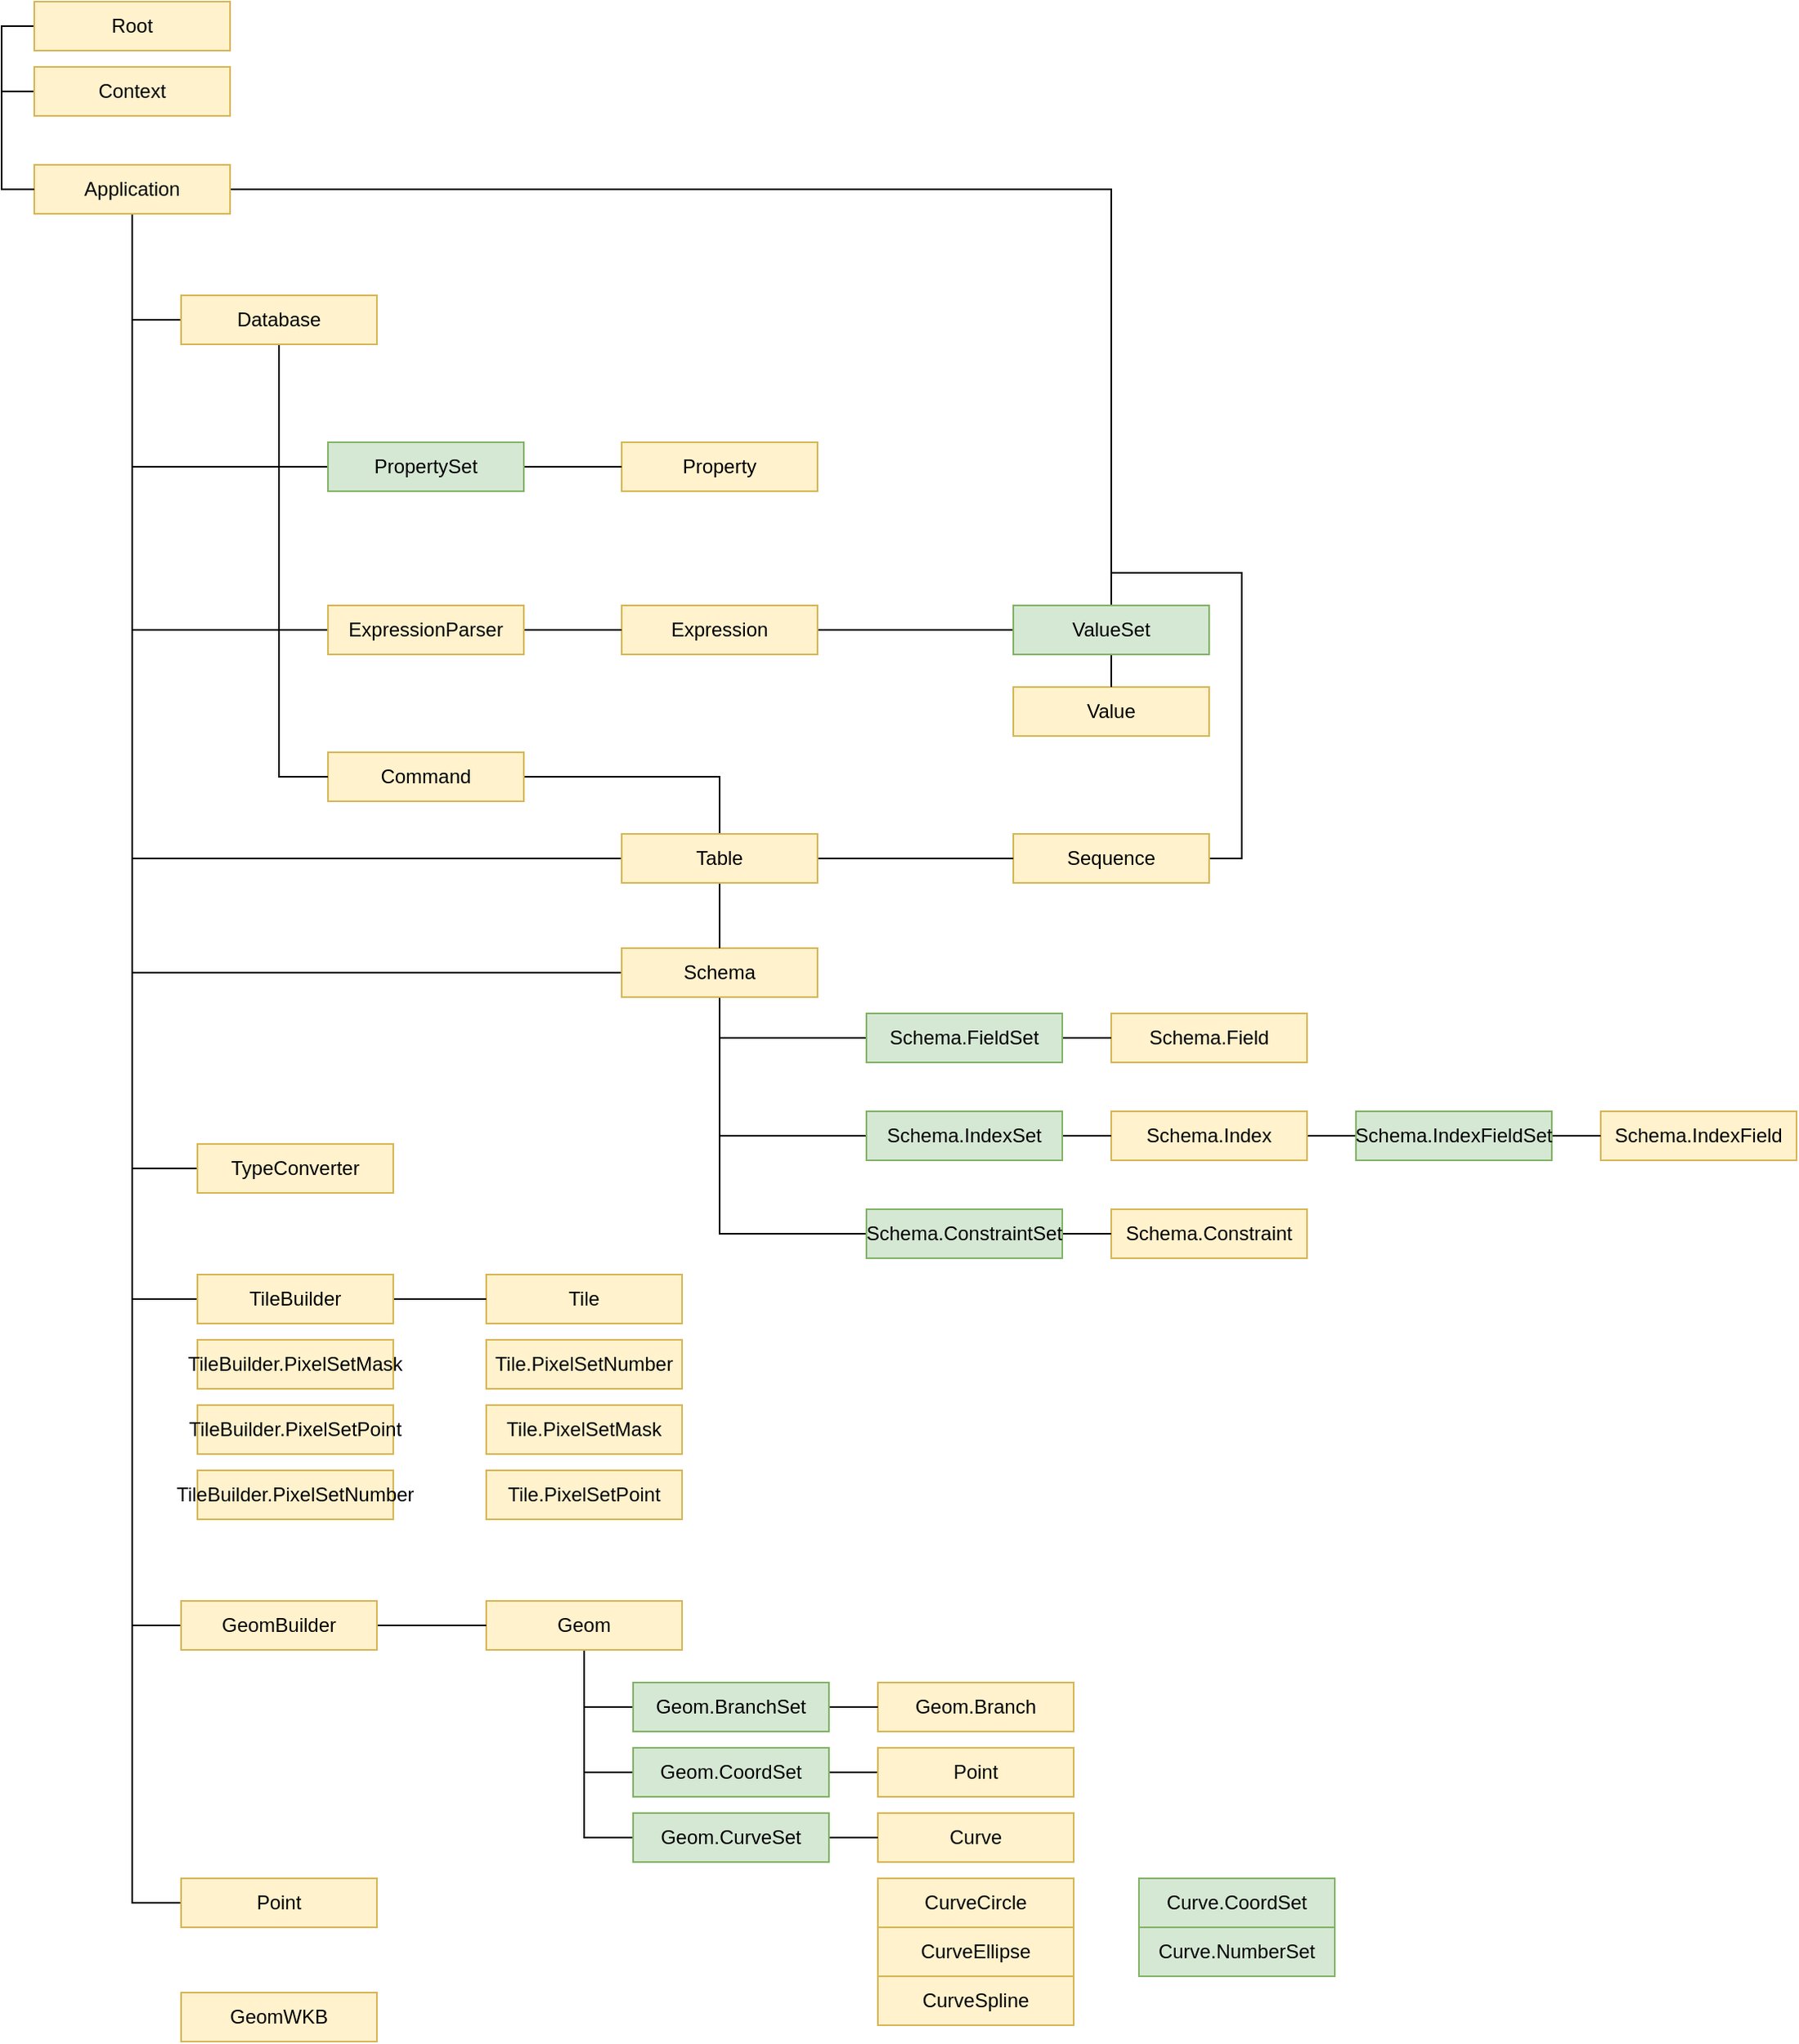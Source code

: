 <mxfile version="11.1.4" type="device"><diagram id="6I2GYB7jknsVz5oOQCaB" name="Page-1"><mxGraphModel dx="1913" dy="928" grid="1" gridSize="10" guides="1" tooltips="1" connect="1" arrows="1" fold="1" page="1" pageScale="1" pageWidth="827" pageHeight="1169" math="0" shadow="0"><root><mxCell id="0"/><mxCell id="1" parent="0"/><mxCell id="_O4RKmiUFjrXaaUlWn6f-2" style="edgeStyle=orthogonalEdgeStyle;rounded=0;orthogonalLoop=1;jettySize=auto;html=1;entryX=0.5;entryY=0;entryDx=0;entryDy=0;endArrow=none;endFill=0;" parent="1" source="5puZNCuNqw9ebV6HSs73-1" target="5puZNCuNqw9ebV6HSs73-337" edge="1"><mxGeometry relative="1" as="geometry"/></mxCell><mxCell id="_O4RKmiUFjrXaaUlWn6f-6" style="edgeStyle=orthogonalEdgeStyle;rounded=0;orthogonalLoop=1;jettySize=auto;html=1;exitX=0.5;exitY=1;exitDx=0;exitDy=0;entryX=0;entryY=0.5;entryDx=0;entryDy=0;endArrow=none;endFill=0;" parent="1" source="5puZNCuNqw9ebV6HSs73-1" target="5puZNCuNqw9ebV6HSs73-67" edge="1"><mxGeometry relative="1" as="geometry"/></mxCell><mxCell id="_O4RKmiUFjrXaaUlWn6f-7" style="edgeStyle=orthogonalEdgeStyle;rounded=0;orthogonalLoop=1;jettySize=auto;html=1;exitX=0.5;exitY=1;exitDx=0;exitDy=0;entryX=0;entryY=0.5;entryDx=0;entryDy=0;endArrow=none;endFill=0;" parent="1" source="5puZNCuNqw9ebV6HSs73-1" target="5puZNCuNqw9ebV6HSs73-148" edge="1"><mxGeometry relative="1" as="geometry"/></mxCell><mxCell id="_O4RKmiUFjrXaaUlWn6f-8" style="edgeStyle=orthogonalEdgeStyle;rounded=0;orthogonalLoop=1;jettySize=auto;html=1;exitX=0.5;exitY=1;exitDx=0;exitDy=0;entryX=0;entryY=0.5;entryDx=0;entryDy=0;endArrow=none;endFill=0;" parent="1" source="5puZNCuNqw9ebV6HSs73-1" target="5puZNCuNqw9ebV6HSs73-150" edge="1"><mxGeometry relative="1" as="geometry"/></mxCell><mxCell id="_O4RKmiUFjrXaaUlWn6f-9" style="edgeStyle=orthogonalEdgeStyle;rounded=0;orthogonalLoop=1;jettySize=auto;html=1;exitX=0.5;exitY=1;exitDx=0;exitDy=0;entryX=0;entryY=0.5;entryDx=0;entryDy=0;endArrow=none;endFill=0;" parent="1" source="5puZNCuNqw9ebV6HSs73-1" target="5puZNCuNqw9ebV6HSs73-304" edge="1"><mxGeometry relative="1" as="geometry"/></mxCell><mxCell id="_O4RKmiUFjrXaaUlWn6f-10" style="edgeStyle=orthogonalEdgeStyle;rounded=0;orthogonalLoop=1;jettySize=auto;html=1;exitX=0.5;exitY=1;exitDx=0;exitDy=0;entryX=0;entryY=0.5;entryDx=0;entryDy=0;endArrow=none;endFill=0;" parent="1" source="5puZNCuNqw9ebV6HSs73-1" target="5puZNCuNqw9ebV6HSs73-324" edge="1"><mxGeometry relative="1" as="geometry"/></mxCell><mxCell id="_O4RKmiUFjrXaaUlWn6f-13" style="edgeStyle=orthogonalEdgeStyle;rounded=0;orthogonalLoop=1;jettySize=auto;html=1;exitX=0.5;exitY=1;exitDx=0;exitDy=0;entryX=0;entryY=0.5;entryDx=0;entryDy=0;endArrow=none;endFill=0;" parent="1" source="5puZNCuNqw9ebV6HSs73-1" target="5puZNCuNqw9ebV6HSs73-182" edge="1"><mxGeometry relative="1" as="geometry"/></mxCell><mxCell id="_O4RKmiUFjrXaaUlWn6f-15" style="edgeStyle=orthogonalEdgeStyle;rounded=0;orthogonalLoop=1;jettySize=auto;html=1;exitX=0.5;exitY=1;exitDx=0;exitDy=0;entryX=0;entryY=0.5;entryDx=0;entryDy=0;endArrow=none;endFill=0;" parent="1" source="5puZNCuNqw9ebV6HSs73-1" target="5puZNCuNqw9ebV6HSs73-248" edge="1"><mxGeometry relative="1" as="geometry"/></mxCell><mxCell id="_O4RKmiUFjrXaaUlWn6f-16" style="edgeStyle=orthogonalEdgeStyle;rounded=0;orthogonalLoop=1;jettySize=auto;html=1;exitX=0.5;exitY=1;exitDx=0;exitDy=0;entryX=0;entryY=0.5;entryDx=0;entryDy=0;endArrow=none;endFill=0;" parent="1" source="5puZNCuNqw9ebV6HSs73-1" target="5puZNCuNqw9ebV6HSs73-192" edge="1"><mxGeometry relative="1" as="geometry"/></mxCell><mxCell id="_O4RKmiUFjrXaaUlWn6f-18" style="edgeStyle=orthogonalEdgeStyle;rounded=0;orthogonalLoop=1;jettySize=auto;html=1;exitX=0.5;exitY=1;exitDx=0;exitDy=0;entryX=0;entryY=0.5;entryDx=0;entryDy=0;endArrow=none;endFill=0;" parent="1" source="5puZNCuNqw9ebV6HSs73-1" target="5puZNCuNqw9ebV6HSs73-112" edge="1"><mxGeometry relative="1" as="geometry"/></mxCell><mxCell id="5puZNCuNqw9ebV6HSs73-1" value="Application" style="rounded=0;whiteSpace=wrap;html=1;fillColor=#fff2cc;strokeColor=#d6b656;" parent="1" vertex="1"><mxGeometry x="-750" y="150" width="120" height="30" as="geometry"/></mxCell><mxCell id="_O4RKmiUFjrXaaUlWn6f-23" style="edgeStyle=orthogonalEdgeStyle;rounded=0;orthogonalLoop=1;jettySize=auto;html=1;exitX=1;exitY=0.5;exitDx=0;exitDy=0;entryX=0.5;entryY=0;entryDx=0;entryDy=0;endArrow=none;endFill=0;" parent="1" source="5puZNCuNqw9ebV6HSs73-25" target="5puZNCuNqw9ebV6HSs73-248" edge="1"><mxGeometry relative="1" as="geometry"><Array as="points"><mxPoint x="-330" y="525"/></Array></mxGeometry></mxCell><mxCell id="5puZNCuNqw9ebV6HSs73-25" value="Command" style="rounded=0;whiteSpace=wrap;html=1;fillColor=#fff2cc;strokeColor=#d6b656;" parent="1" vertex="1"><mxGeometry x="-570" y="510" width="120" height="30" as="geometry"/></mxCell><mxCell id="_O4RKmiUFjrXaaUlWn6f-51" style="edgeStyle=orthogonalEdgeStyle;rounded=0;orthogonalLoop=1;jettySize=auto;html=1;exitX=0;exitY=0.5;exitDx=0;exitDy=0;entryX=0;entryY=0.5;entryDx=0;entryDy=0;endArrow=none;endFill=0;" parent="1" source="5puZNCuNqw9ebV6HSs73-29" target="5puZNCuNqw9ebV6HSs73-1" edge="1"><mxGeometry relative="1" as="geometry"/></mxCell><mxCell id="5puZNCuNqw9ebV6HSs73-29" value="Context" style="rounded=0;whiteSpace=wrap;html=1;fillColor=#fff2cc;strokeColor=#d6b656;" parent="1" vertex="1"><mxGeometry x="-750" y="90" width="120" height="30" as="geometry"/></mxCell><mxCell id="5puZNCuNqw9ebV6HSs73-30" value="Curve" style="rounded=0;whiteSpace=wrap;html=1;fillColor=#fff2cc;strokeColor=#d6b656;" parent="1" vertex="1"><mxGeometry x="-233" y="1160" width="120" height="30" as="geometry"/></mxCell><mxCell id="5puZNCuNqw9ebV6HSs73-31" value="Curve.CoordSet" style="rounded=0;whiteSpace=wrap;html=1;fillColor=#d5e8d4;strokeColor=#82b366;" parent="1" vertex="1"><mxGeometry x="-73" y="1200" width="120" height="30" as="geometry"/></mxCell><mxCell id="5puZNCuNqw9ebV6HSs73-39" value="Curve.NumberSet" style="rounded=0;whiteSpace=wrap;html=1;fillColor=#d5e8d4;strokeColor=#82b366;" parent="1" vertex="1"><mxGeometry x="-73" y="1230" width="120" height="30" as="geometry"/></mxCell><mxCell id="5puZNCuNqw9ebV6HSs73-41" value="CurveCircle" style="rounded=0;whiteSpace=wrap;html=1;fillColor=#fff2cc;strokeColor=#d6b656;" parent="1" vertex="1"><mxGeometry x="-233" y="1200" width="120" height="30" as="geometry"/></mxCell><mxCell id="5puZNCuNqw9ebV6HSs73-45" value="CurveEllipse" style="rounded=0;whiteSpace=wrap;html=1;fillColor=#fff2cc;strokeColor=#d6b656;" parent="1" vertex="1"><mxGeometry x="-233" y="1230" width="120" height="30" as="geometry"/></mxCell><mxCell id="5puZNCuNqw9ebV6HSs73-57" value="CurveSpline" style="rounded=0;whiteSpace=wrap;html=1;fillColor=#fff2cc;strokeColor=#d6b656;" parent="1" vertex="1"><mxGeometry x="-233" y="1260" width="120" height="30" as="geometry"/></mxCell><mxCell id="_O4RKmiUFjrXaaUlWn6f-5" style="edgeStyle=orthogonalEdgeStyle;rounded=0;orthogonalLoop=1;jettySize=auto;html=1;entryX=0;entryY=0.5;entryDx=0;entryDy=0;endArrow=none;endFill=0;" parent="1" source="5puZNCuNqw9ebV6HSs73-67" target="5puZNCuNqw9ebV6HSs73-25" edge="1"><mxGeometry relative="1" as="geometry"/></mxCell><mxCell id="_O4RKmiUFjrXaaUlWn6f-12" style="edgeStyle=orthogonalEdgeStyle;rounded=0;orthogonalLoop=1;jettySize=auto;html=1;exitX=0.5;exitY=1;exitDx=0;exitDy=0;entryX=0;entryY=0.5;entryDx=0;entryDy=0;endArrow=none;endFill=0;" parent="1" source="5puZNCuNqw9ebV6HSs73-67" target="5puZNCuNqw9ebV6HSs73-112" edge="1"><mxGeometry relative="1" as="geometry"><Array as="points"><mxPoint x="-600" y="435"/></Array></mxGeometry></mxCell><mxCell id="_O4RKmiUFjrXaaUlWn6f-14" style="edgeStyle=orthogonalEdgeStyle;rounded=0;orthogonalLoop=1;jettySize=auto;html=1;exitX=0.5;exitY=1;exitDx=0;exitDy=0;entryX=0;entryY=0.5;entryDx=0;entryDy=0;endArrow=none;endFill=0;" parent="1" source="5puZNCuNqw9ebV6HSs73-67" target="5puZNCuNqw9ebV6HSs73-182" edge="1"><mxGeometry relative="1" as="geometry"><Array as="points"><mxPoint x="-600" y="335"/></Array></mxGeometry></mxCell><mxCell id="5puZNCuNqw9ebV6HSs73-67" value="Database" style="rounded=0;whiteSpace=wrap;html=1;fillColor=#fff2cc;strokeColor=#d6b656;" parent="1" vertex="1"><mxGeometry x="-660" y="230" width="120" height="30" as="geometry"/></mxCell><mxCell id="_O4RKmiUFjrXaaUlWn6f-3" style="edgeStyle=orthogonalEdgeStyle;rounded=0;orthogonalLoop=1;jettySize=auto;html=1;entryX=0;entryY=0.5;entryDx=0;entryDy=0;endArrow=none;endFill=0;" parent="1" source="5puZNCuNqw9ebV6HSs73-106" target="5puZNCuNqw9ebV6HSs73-337" edge="1"><mxGeometry relative="1" as="geometry"/></mxCell><mxCell id="5puZNCuNqw9ebV6HSs73-106" value="Expression" style="rounded=0;whiteSpace=wrap;html=1;fillColor=#fff2cc;strokeColor=#d6b656;" parent="1" vertex="1"><mxGeometry x="-390" y="420" width="120" height="30" as="geometry"/></mxCell><mxCell id="_O4RKmiUFjrXaaUlWn6f-4" style="edgeStyle=orthogonalEdgeStyle;rounded=0;orthogonalLoop=1;jettySize=auto;html=1;entryX=0;entryY=0.5;entryDx=0;entryDy=0;endArrow=none;endFill=0;" parent="1" source="5puZNCuNqw9ebV6HSs73-112" target="5puZNCuNqw9ebV6HSs73-106" edge="1"><mxGeometry relative="1" as="geometry"/></mxCell><mxCell id="5puZNCuNqw9ebV6HSs73-112" value="ExpressionParser" style="rounded=0;whiteSpace=wrap;html=1;fillColor=#fff2cc;strokeColor=#d6b656;" parent="1" vertex="1"><mxGeometry x="-570" y="420" width="120" height="30" as="geometry"/></mxCell><mxCell id="_O4RKmiUFjrXaaUlWn6f-44" style="edgeStyle=orthogonalEdgeStyle;rounded=0;orthogonalLoop=1;jettySize=auto;html=1;exitX=0.5;exitY=1;exitDx=0;exitDy=0;entryX=0;entryY=0.5;entryDx=0;entryDy=0;endArrow=none;endFill=0;" parent="1" source="5puZNCuNqw9ebV6HSs73-115" target="5puZNCuNqw9ebV6HSs73-146" edge="1"><mxGeometry relative="1" as="geometry"/></mxCell><mxCell id="_O4RKmiUFjrXaaUlWn6f-45" style="edgeStyle=orthogonalEdgeStyle;rounded=0;orthogonalLoop=1;jettySize=auto;html=1;exitX=0.5;exitY=1;exitDx=0;exitDy=0;entryX=0;entryY=0.5;entryDx=0;entryDy=0;endArrow=none;endFill=0;" parent="1" source="5puZNCuNqw9ebV6HSs73-115" target="5puZNCuNqw9ebV6HSs73-131" edge="1"><mxGeometry relative="1" as="geometry"/></mxCell><mxCell id="_O4RKmiUFjrXaaUlWn6f-46" style="edgeStyle=orthogonalEdgeStyle;rounded=0;orthogonalLoop=1;jettySize=auto;html=1;exitX=0.5;exitY=1;exitDx=0;exitDy=0;entryX=0;entryY=0.5;entryDx=0;entryDy=0;endArrow=none;endFill=0;" parent="1" source="5puZNCuNqw9ebV6HSs73-115" target="5puZNCuNqw9ebV6HSs73-129" edge="1"><mxGeometry relative="1" as="geometry"/></mxCell><mxCell id="5puZNCuNqw9ebV6HSs73-115" value="Geom" style="rounded=0;whiteSpace=wrap;html=1;fillColor=#fff2cc;strokeColor=#d6b656;" parent="1" vertex="1"><mxGeometry x="-473" y="1030" width="120" height="30" as="geometry"/></mxCell><mxCell id="5puZNCuNqw9ebV6HSs73-139" value="Geom.Branch" style="rounded=0;whiteSpace=wrap;html=1;fillColor=#fff2cc;strokeColor=#d6b656;" parent="1" vertex="1"><mxGeometry x="-233" y="1080" width="120" height="30" as="geometry"/></mxCell><mxCell id="_O4RKmiUFjrXaaUlWn6f-47" style="edgeStyle=orthogonalEdgeStyle;rounded=0;orthogonalLoop=1;jettySize=auto;html=1;exitX=1;exitY=0.5;exitDx=0;exitDy=0;entryX=0;entryY=0.5;entryDx=0;entryDy=0;endArrow=none;endFill=0;" parent="1" source="5puZNCuNqw9ebV6HSs73-146" target="5puZNCuNqw9ebV6HSs73-139" edge="1"><mxGeometry relative="1" as="geometry"/></mxCell><mxCell id="5puZNCuNqw9ebV6HSs73-146" value="Geom.BranchSet" style="rounded=0;whiteSpace=wrap;html=1;fillColor=#d5e8d4;strokeColor=#82b366;" parent="1" vertex="1"><mxGeometry x="-383" y="1080" width="120" height="30" as="geometry"/></mxCell><mxCell id="_O4RKmiUFjrXaaUlWn6f-48" style="edgeStyle=orthogonalEdgeStyle;rounded=0;orthogonalLoop=1;jettySize=auto;html=1;exitX=1;exitY=0.5;exitDx=0;exitDy=0;entryX=0;entryY=0.5;entryDx=0;entryDy=0;endArrow=none;endFill=0;" parent="1" source="5puZNCuNqw9ebV6HSs73-131" target="_O4RKmiUFjrXaaUlWn6f-22" edge="1"><mxGeometry relative="1" as="geometry"/></mxCell><mxCell id="5puZNCuNqw9ebV6HSs73-131" value="Geom.CoordSet" style="rounded=0;whiteSpace=wrap;html=1;fillColor=#d5e8d4;strokeColor=#82b366;" parent="1" vertex="1"><mxGeometry x="-383" y="1120" width="120" height="30" as="geometry"/></mxCell><mxCell id="_O4RKmiUFjrXaaUlWn6f-49" style="edgeStyle=orthogonalEdgeStyle;rounded=0;orthogonalLoop=1;jettySize=auto;html=1;exitX=1;exitY=0.5;exitDx=0;exitDy=0;entryX=0;entryY=0.5;entryDx=0;entryDy=0;endArrow=none;endFill=0;" parent="1" source="5puZNCuNqw9ebV6HSs73-129" target="5puZNCuNqw9ebV6HSs73-30" edge="1"><mxGeometry relative="1" as="geometry"/></mxCell><mxCell id="5puZNCuNqw9ebV6HSs73-129" value="Geom.CurveSet" style="rounded=0;whiteSpace=wrap;html=1;fillColor=#d5e8d4;strokeColor=#82b366;" parent="1" vertex="1"><mxGeometry x="-383" y="1160" width="120" height="30" as="geometry"/></mxCell><mxCell id="_O4RKmiUFjrXaaUlWn6f-43" style="edgeStyle=orthogonalEdgeStyle;rounded=0;orthogonalLoop=1;jettySize=auto;html=1;exitX=1;exitY=0.5;exitDx=0;exitDy=0;entryX=0;entryY=0.5;entryDx=0;entryDy=0;endArrow=none;endFill=0;" parent="1" source="5puZNCuNqw9ebV6HSs73-148" target="5puZNCuNqw9ebV6HSs73-115" edge="1"><mxGeometry relative="1" as="geometry"/></mxCell><mxCell id="5puZNCuNqw9ebV6HSs73-148" value="GeomBuilder" style="rounded=0;whiteSpace=wrap;html=1;fillColor=#fff2cc;strokeColor=#d6b656;" parent="1" vertex="1"><mxGeometry x="-660" y="1030" width="120" height="30" as="geometry"/></mxCell><mxCell id="5puZNCuNqw9ebV6HSs73-149" value="GeomWKB" style="rounded=0;whiteSpace=wrap;html=1;fillColor=#fff2cc;strokeColor=#d6b656;" parent="1" vertex="1"><mxGeometry x="-660" y="1270" width="120" height="30" as="geometry"/></mxCell><mxCell id="5puZNCuNqw9ebV6HSs73-150" value="Point" style="rounded=0;whiteSpace=wrap;html=1;fillColor=#fff2cc;strokeColor=#d6b656;" parent="1" vertex="1"><mxGeometry x="-660" y="1200" width="120" height="30" as="geometry"/></mxCell><mxCell id="5puZNCuNqw9ebV6HSs73-180" value="Property" style="rounded=0;whiteSpace=wrap;html=1;fillColor=#fff2cc;strokeColor=#d6b656;" parent="1" vertex="1"><mxGeometry x="-390" y="320" width="120" height="30" as="geometry"/></mxCell><mxCell id="_O4RKmiUFjrXaaUlWn6f-20" value="" style="edgeStyle=orthogonalEdgeStyle;rounded=0;orthogonalLoop=1;jettySize=auto;html=1;endArrow=none;endFill=0;" parent="1" source="5puZNCuNqw9ebV6HSs73-182" target="5puZNCuNqw9ebV6HSs73-180" edge="1"><mxGeometry relative="1" as="geometry"/></mxCell><mxCell id="5puZNCuNqw9ebV6HSs73-182" value="PropertySet" style="rounded=0;whiteSpace=wrap;html=1;fillColor=#d5e8d4;strokeColor=#82b366;" parent="1" vertex="1"><mxGeometry x="-570" y="320" width="120" height="30" as="geometry"/></mxCell><mxCell id="_O4RKmiUFjrXaaUlWn6f-54" style="edgeStyle=orthogonalEdgeStyle;rounded=0;orthogonalLoop=1;jettySize=auto;html=1;exitX=0;exitY=0.5;exitDx=0;exitDy=0;entryX=0;entryY=0.5;entryDx=0;entryDy=0;endArrow=none;endFill=0;" parent="1" source="5puZNCuNqw9ebV6HSs73-190" target="5puZNCuNqw9ebV6HSs73-1" edge="1"><mxGeometry relative="1" as="geometry"/></mxCell><mxCell id="5puZNCuNqw9ebV6HSs73-190" value="Root" style="rounded=0;whiteSpace=wrap;html=1;fillColor=#fff2cc;strokeColor=#d6b656;" parent="1" vertex="1"><mxGeometry x="-750" y="50" width="120" height="30" as="geometry"/></mxCell><mxCell id="_O4RKmiUFjrXaaUlWn6f-35" style="edgeStyle=orthogonalEdgeStyle;rounded=0;orthogonalLoop=1;jettySize=auto;html=1;exitX=0.5;exitY=1;exitDx=0;exitDy=0;entryX=0;entryY=0.5;entryDx=0;entryDy=0;endArrow=none;endFill=0;" parent="1" source="5puZNCuNqw9ebV6HSs73-192" target="5puZNCuNqw9ebV6HSs73-214" edge="1"><mxGeometry relative="1" as="geometry"/></mxCell><mxCell id="_O4RKmiUFjrXaaUlWn6f-36" style="edgeStyle=orthogonalEdgeStyle;rounded=0;orthogonalLoop=1;jettySize=auto;html=1;exitX=0.5;exitY=1;exitDx=0;exitDy=0;entryX=0;entryY=0.5;entryDx=0;entryDy=0;endArrow=none;endFill=0;" parent="1" source="5puZNCuNqw9ebV6HSs73-192" target="5puZNCuNqw9ebV6HSs73-236" edge="1"><mxGeometry relative="1" as="geometry"/></mxCell><mxCell id="_O4RKmiUFjrXaaUlWn6f-37" style="edgeStyle=orthogonalEdgeStyle;rounded=0;orthogonalLoop=1;jettySize=auto;html=1;exitX=0.5;exitY=1;exitDx=0;exitDy=0;entryX=0;entryY=0.5;entryDx=0;entryDy=0;endArrow=none;endFill=0;" parent="1" source="5puZNCuNqw9ebV6HSs73-192" target="5puZNCuNqw9ebV6HSs73-203" edge="1"><mxGeometry relative="1" as="geometry"/></mxCell><mxCell id="5puZNCuNqw9ebV6HSs73-192" value="Schema" style="rounded=0;whiteSpace=wrap;html=1;fillColor=#fff2cc;strokeColor=#d6b656;" parent="1" vertex="1"><mxGeometry x="-390" y="630" width="120" height="30" as="geometry"/></mxCell><mxCell id="5puZNCuNqw9ebV6HSs73-200" value="Schema.Constraint" style="rounded=0;whiteSpace=wrap;html=1;fillColor=#fff2cc;strokeColor=#d6b656;" parent="1" vertex="1"><mxGeometry x="-90" y="790" width="120" height="30" as="geometry"/></mxCell><mxCell id="_O4RKmiUFjrXaaUlWn6f-38" style="edgeStyle=orthogonalEdgeStyle;rounded=0;orthogonalLoop=1;jettySize=auto;html=1;exitX=1;exitY=0.5;exitDx=0;exitDy=0;entryX=0;entryY=0.5;entryDx=0;entryDy=0;endArrow=none;endFill=0;" parent="1" source="5puZNCuNqw9ebV6HSs73-203" target="5puZNCuNqw9ebV6HSs73-200" edge="1"><mxGeometry relative="1" as="geometry"/></mxCell><mxCell id="5puZNCuNqw9ebV6HSs73-203" value="Schema.ConstraintSet" style="rounded=0;whiteSpace=wrap;html=1;fillColor=#d5e8d4;strokeColor=#82b366;" parent="1" vertex="1"><mxGeometry x="-240" y="790" width="120" height="30" as="geometry"/></mxCell><mxCell id="5puZNCuNqw9ebV6HSs73-209" value="Schema.Field" style="rounded=0;whiteSpace=wrap;html=1;fillColor=#fff2cc;strokeColor=#d6b656;" parent="1" vertex="1"><mxGeometry x="-90" y="670" width="120" height="30" as="geometry"/></mxCell><mxCell id="_O4RKmiUFjrXaaUlWn6f-40" style="edgeStyle=orthogonalEdgeStyle;rounded=0;orthogonalLoop=1;jettySize=auto;html=1;exitX=1;exitY=0.5;exitDx=0;exitDy=0;entryX=0;entryY=0.5;entryDx=0;entryDy=0;endArrow=none;endFill=0;" parent="1" source="5puZNCuNqw9ebV6HSs73-214" target="5puZNCuNqw9ebV6HSs73-209" edge="1"><mxGeometry relative="1" as="geometry"/></mxCell><mxCell id="5puZNCuNqw9ebV6HSs73-214" value="Schema.FieldSet" style="rounded=0;whiteSpace=wrap;html=1;fillColor=#d5e8d4;strokeColor=#82b366;" parent="1" vertex="1"><mxGeometry x="-240" y="670" width="120" height="30" as="geometry"/></mxCell><mxCell id="_O4RKmiUFjrXaaUlWn6f-41" style="edgeStyle=orthogonalEdgeStyle;rounded=0;orthogonalLoop=1;jettySize=auto;html=1;exitX=1;exitY=0.5;exitDx=0;exitDy=0;entryX=0;entryY=0.5;entryDx=0;entryDy=0;endArrow=none;endFill=0;" parent="1" source="5puZNCuNqw9ebV6HSs73-196" target="5puZNCuNqw9ebV6HSs73-230" edge="1"><mxGeometry relative="1" as="geometry"/></mxCell><mxCell id="5puZNCuNqw9ebV6HSs73-196" value="Schema.Index" style="rounded=0;whiteSpace=wrap;html=1;fillColor=#fff2cc;strokeColor=#d6b656;" parent="1" vertex="1"><mxGeometry x="-90" y="730" width="120" height="30" as="geometry"/></mxCell><mxCell id="5puZNCuNqw9ebV6HSs73-220" value="Schema.IndexField" style="rounded=0;whiteSpace=wrap;html=1;fillColor=#fff2cc;strokeColor=#d6b656;" parent="1" vertex="1"><mxGeometry x="210" y="730" width="120" height="30" as="geometry"/></mxCell><mxCell id="_O4RKmiUFjrXaaUlWn6f-42" style="edgeStyle=orthogonalEdgeStyle;rounded=0;orthogonalLoop=1;jettySize=auto;html=1;exitX=1;exitY=0.5;exitDx=0;exitDy=0;entryX=0;entryY=0.5;entryDx=0;entryDy=0;endArrow=none;endFill=0;" parent="1" source="5puZNCuNqw9ebV6HSs73-230" target="5puZNCuNqw9ebV6HSs73-220" edge="1"><mxGeometry relative="1" as="geometry"/></mxCell><mxCell id="5puZNCuNqw9ebV6HSs73-230" value="Schema.IndexFieldSet" style="rounded=0;whiteSpace=wrap;html=1;fillColor=#d5e8d4;strokeColor=#82b366;" parent="1" vertex="1"><mxGeometry x="60" y="730" width="120" height="30" as="geometry"/></mxCell><mxCell id="_O4RKmiUFjrXaaUlWn6f-39" style="edgeStyle=orthogonalEdgeStyle;rounded=0;orthogonalLoop=1;jettySize=auto;html=1;exitX=1;exitY=0.5;exitDx=0;exitDy=0;entryX=0;entryY=0.5;entryDx=0;entryDy=0;endArrow=none;endFill=0;" parent="1" source="5puZNCuNqw9ebV6HSs73-236" target="5puZNCuNqw9ebV6HSs73-196" edge="1"><mxGeometry relative="1" as="geometry"/></mxCell><mxCell id="5puZNCuNqw9ebV6HSs73-236" value="Schema.IndexSet" style="rounded=0;whiteSpace=wrap;html=1;fillColor=#d5e8d4;strokeColor=#82b366;" parent="1" vertex="1"><mxGeometry x="-240" y="730" width="120" height="30" as="geometry"/></mxCell><mxCell id="_O4RKmiUFjrXaaUlWn6f-27" value="" style="edgeStyle=orthogonalEdgeStyle;rounded=0;orthogonalLoop=1;jettySize=auto;html=1;endArrow=none;endFill=0;entryX=0.5;entryY=0;entryDx=0;entryDy=0;exitX=1;exitY=0.5;exitDx=0;exitDy=0;" parent="1" source="5puZNCuNqw9ebV6HSs73-242" target="5puZNCuNqw9ebV6HSs73-337" edge="1"><mxGeometry relative="1" as="geometry"><mxPoint x="-90" y="480" as="targetPoint"/></mxGeometry></mxCell><mxCell id="5puZNCuNqw9ebV6HSs73-242" value="Sequence" style="rounded=0;whiteSpace=wrap;html=1;fillColor=#fff2cc;strokeColor=#d6b656;" parent="1" vertex="1"><mxGeometry x="-150" y="560" width="120" height="30" as="geometry"/></mxCell><mxCell id="_O4RKmiUFjrXaaUlWn6f-17" style="edgeStyle=orthogonalEdgeStyle;rounded=0;orthogonalLoop=1;jettySize=auto;html=1;exitX=0.5;exitY=1;exitDx=0;exitDy=0;entryX=0.5;entryY=0;entryDx=0;entryDy=0;endArrow=none;endFill=0;" parent="1" source="5puZNCuNqw9ebV6HSs73-248" target="5puZNCuNqw9ebV6HSs73-192" edge="1"><mxGeometry relative="1" as="geometry"/></mxCell><mxCell id="_O4RKmiUFjrXaaUlWn6f-25" value="" style="edgeStyle=orthogonalEdgeStyle;rounded=0;orthogonalLoop=1;jettySize=auto;html=1;endArrow=none;endFill=0;entryX=0;entryY=0.5;entryDx=0;entryDy=0;" parent="1" source="5puZNCuNqw9ebV6HSs73-248" target="5puZNCuNqw9ebV6HSs73-242" edge="1"><mxGeometry relative="1" as="geometry"><mxPoint x="-190" y="575" as="targetPoint"/></mxGeometry></mxCell><mxCell id="5puZNCuNqw9ebV6HSs73-248" value="Table" style="rounded=0;whiteSpace=wrap;html=1;fillColor=#fff2cc;strokeColor=#d6b656;" parent="1" vertex="1"><mxGeometry x="-390" y="560" width="120" height="30" as="geometry"/></mxCell><mxCell id="5puZNCuNqw9ebV6HSs73-284" value="Tile" style="rounded=0;whiteSpace=wrap;html=1;fillColor=#fff2cc;strokeColor=#d6b656;" parent="1" vertex="1"><mxGeometry x="-473" y="830" width="120" height="30" as="geometry"/></mxCell><mxCell id="5puZNCuNqw9ebV6HSs73-292" value="Tile.PixelSetMask" style="rounded=0;whiteSpace=wrap;html=1;fillColor=#fff2cc;strokeColor=#d6b656;" parent="1" vertex="1"><mxGeometry x="-473" y="910" width="120" height="30" as="geometry"/></mxCell><mxCell id="5puZNCuNqw9ebV6HSs73-294" value="Tile.PixelSetNumber&lt;T&gt;" style="rounded=0;whiteSpace=wrap;html=1;fillColor=#fff2cc;strokeColor=#d6b656;" parent="1" vertex="1"><mxGeometry x="-473" y="870" width="120" height="30" as="geometry"/></mxCell><mxCell id="5puZNCuNqw9ebV6HSs73-296" value="Tile.PixelSetPoint&lt;T&gt;" style="rounded=0;whiteSpace=wrap;html=1;fillColor=#fff2cc;strokeColor=#d6b656;" parent="1" vertex="1"><mxGeometry x="-473" y="950" width="120" height="30" as="geometry"/></mxCell><mxCell id="_O4RKmiUFjrXaaUlWn6f-33" style="edgeStyle=orthogonalEdgeStyle;rounded=0;orthogonalLoop=1;jettySize=auto;html=1;exitX=1;exitY=0.5;exitDx=0;exitDy=0;entryX=0;entryY=0.5;entryDx=0;entryDy=0;endArrow=none;endFill=0;" parent="1" source="5puZNCuNqw9ebV6HSs73-304" target="5puZNCuNqw9ebV6HSs73-284" edge="1"><mxGeometry relative="1" as="geometry"/></mxCell><mxCell id="5puZNCuNqw9ebV6HSs73-304" value="TileBuilder" style="rounded=0;whiteSpace=wrap;html=1;fillColor=#fff2cc;strokeColor=#d6b656;" parent="1" vertex="1"><mxGeometry x="-650" y="830" width="120" height="30" as="geometry"/></mxCell><mxCell id="5puZNCuNqw9ebV6HSs73-314" value="TileBuilder.PixelSetMask" style="rounded=0;whiteSpace=wrap;html=1;fillColor=#fff2cc;strokeColor=#d6b656;" parent="1" vertex="1"><mxGeometry x="-650" y="870" width="120" height="30" as="geometry"/></mxCell><mxCell id="5puZNCuNqw9ebV6HSs73-316" value="TileBuilder.PixelSetNumber&lt;T&gt;" style="rounded=0;whiteSpace=wrap;html=1;fillColor=#fff2cc;strokeColor=#d6b656;" parent="1" vertex="1"><mxGeometry x="-650" y="950" width="120" height="30" as="geometry"/></mxCell><mxCell id="5puZNCuNqw9ebV6HSs73-318" value="TileBuilder.PixelSetPoint&lt;T&gt;" style="rounded=0;whiteSpace=wrap;html=1;fillColor=#fff2cc;strokeColor=#d6b656;" parent="1" vertex="1"><mxGeometry x="-650" y="910" width="120" height="30" as="geometry"/></mxCell><mxCell id="5puZNCuNqw9ebV6HSs73-324" value="TypeConverter" style="rounded=0;whiteSpace=wrap;html=1;fillColor=#fff2cc;strokeColor=#d6b656;" parent="1" vertex="1"><mxGeometry x="-650" y="750" width="120" height="30" as="geometry"/></mxCell><mxCell id="5puZNCuNqw9ebV6HSs73-332" value="Value" style="rounded=0;whiteSpace=wrap;html=1;fillColor=#fff2cc;strokeColor=#d6b656;" parent="1" vertex="1"><mxGeometry x="-150" y="470" width="120" height="30" as="geometry"/></mxCell><mxCell id="_O4RKmiUFjrXaaUlWn6f-29" value="" style="edgeStyle=orthogonalEdgeStyle;rounded=0;orthogonalLoop=1;jettySize=auto;html=1;endArrow=none;endFill=0;" parent="1" source="5puZNCuNqw9ebV6HSs73-337" edge="1"><mxGeometry relative="1" as="geometry"><mxPoint x="-90" y="390" as="targetPoint"/></mxGeometry></mxCell><mxCell id="_O4RKmiUFjrXaaUlWn6f-55" style="edgeStyle=orthogonalEdgeStyle;rounded=0;orthogonalLoop=1;jettySize=auto;html=1;exitX=0.5;exitY=1;exitDx=0;exitDy=0;entryX=0.5;entryY=0;entryDx=0;entryDy=0;endArrow=none;endFill=0;" parent="1" source="5puZNCuNqw9ebV6HSs73-337" target="5puZNCuNqw9ebV6HSs73-332" edge="1"><mxGeometry relative="1" as="geometry"/></mxCell><mxCell id="5puZNCuNqw9ebV6HSs73-337" value="ValueSet" style="rounded=0;whiteSpace=wrap;html=1;fillColor=#d5e8d4;strokeColor=#82b366;" parent="1" vertex="1"><mxGeometry x="-150" y="420" width="120" height="30" as="geometry"/></mxCell><mxCell id="_O4RKmiUFjrXaaUlWn6f-22" value="Point" style="rounded=0;whiteSpace=wrap;html=1;fillColor=#fff2cc;strokeColor=#d6b656;" parent="1" vertex="1"><mxGeometry x="-233" y="1120" width="120" height="30" as="geometry"/></mxCell></root></mxGraphModel></diagram></mxfile>